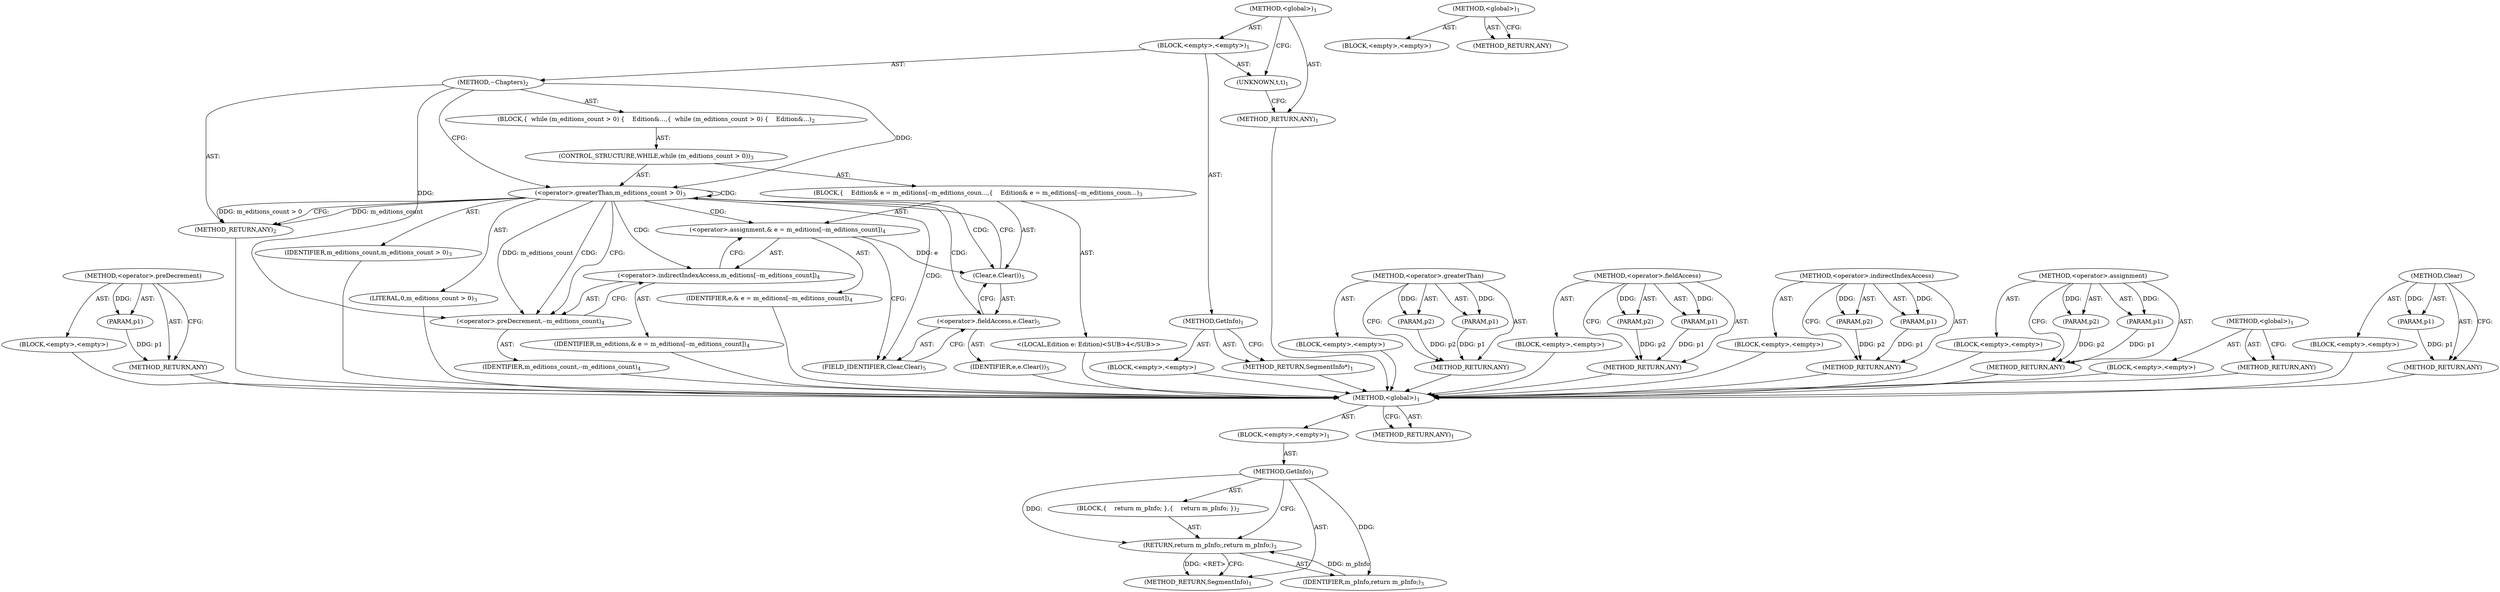digraph "Clear" {
vulnerable_6 [label=<(METHOD,&lt;global&gt;)<SUB>1</SUB>>];
vulnerable_7 [label=<(BLOCK,&lt;empty&gt;,&lt;empty&gt;)<SUB>1</SUB>>];
vulnerable_8 [label=<(METHOD,GetInfo)<SUB>1</SUB>>];
vulnerable_9 [label=<(BLOCK,{
    return m_pInfo;
 },{
    return m_pInfo;
 })<SUB>2</SUB>>];
vulnerable_10 [label=<(RETURN,return m_pInfo;,return m_pInfo;)<SUB>3</SUB>>];
vulnerable_11 [label=<(IDENTIFIER,m_pInfo,return m_pInfo;)<SUB>3</SUB>>];
vulnerable_12 [label=<(METHOD_RETURN,SegmentInfo)<SUB>1</SUB>>];
vulnerable_14 [label=<(METHOD_RETURN,ANY)<SUB>1</SUB>>];
vulnerable_23 [label=<(METHOD,&lt;global&gt;)<SUB>1</SUB>>];
vulnerable_24 [label=<(BLOCK,&lt;empty&gt;,&lt;empty&gt;)>];
vulnerable_25 [label=<(METHOD_RETURN,ANY)>];
fixed_67 [label=<(METHOD,&lt;operator&gt;.preDecrement)>];
fixed_68 [label=<(PARAM,p1)>];
fixed_69 [label=<(BLOCK,&lt;empty&gt;,&lt;empty&gt;)>];
fixed_70 [label=<(METHOD_RETURN,ANY)>];
fixed_6 [label=<(METHOD,&lt;global&gt;)<SUB>1</SUB>>];
fixed_7 [label=<(BLOCK,&lt;empty&gt;,&lt;empty&gt;)<SUB>1</SUB>>];
fixed_8 [label=<(METHOD,GetInfo)<SUB>1</SUB>>];
fixed_9 [label=<(BLOCK,&lt;empty&gt;,&lt;empty&gt;)>];
fixed_10 [label=<(METHOD_RETURN,SegmentInfo*)<SUB>1</SUB>>];
fixed_12 [label=<(UNKNOWN,t,t)<SUB>1</SUB>>];
fixed_13 [label=<(METHOD,~Chapters)<SUB>2</SUB>>];
fixed_14 [label=<(BLOCK,{
  while (m_editions_count &gt; 0) {
    Edition&amp;...,{
  while (m_editions_count &gt; 0) {
    Edition&amp;...)<SUB>2</SUB>>];
fixed_15 [label=<(CONTROL_STRUCTURE,WHILE,while (m_editions_count &gt; 0))<SUB>3</SUB>>];
fixed_16 [label=<(&lt;operator&gt;.greaterThan,m_editions_count &gt; 0)<SUB>3</SUB>>];
fixed_17 [label=<(IDENTIFIER,m_editions_count,m_editions_count &gt; 0)<SUB>3</SUB>>];
fixed_18 [label=<(LITERAL,0,m_editions_count &gt; 0)<SUB>3</SUB>>];
fixed_19 [label=<(BLOCK,{
    Edition&amp; e = m_editions[--m_editions_coun...,{
    Edition&amp; e = m_editions[--m_editions_coun...)<SUB>3</SUB>>];
fixed_20 [label="<(LOCAL,Edition e: Edition)<SUB>4</SUB>>"];
fixed_21 [label=<(&lt;operator&gt;.assignment,&amp; e = m_editions[--m_editions_count])<SUB>4</SUB>>];
fixed_22 [label=<(IDENTIFIER,e,&amp; e = m_editions[--m_editions_count])<SUB>4</SUB>>];
fixed_23 [label=<(&lt;operator&gt;.indirectIndexAccess,m_editions[--m_editions_count])<SUB>4</SUB>>];
fixed_24 [label=<(IDENTIFIER,m_editions,&amp; e = m_editions[--m_editions_count])<SUB>4</SUB>>];
fixed_25 [label=<(&lt;operator&gt;.preDecrement,--m_editions_count)<SUB>4</SUB>>];
fixed_26 [label=<(IDENTIFIER,m_editions_count,--m_editions_count)<SUB>4</SUB>>];
fixed_27 [label=<(Clear,e.Clear())<SUB>5</SUB>>];
fixed_28 [label=<(&lt;operator&gt;.fieldAccess,e.Clear)<SUB>5</SUB>>];
fixed_29 [label=<(IDENTIFIER,e,e.Clear())<SUB>5</SUB>>];
fixed_30 [label=<(FIELD_IDENTIFIER,Clear,Clear)<SUB>5</SUB>>];
fixed_31 [label=<(METHOD_RETURN,ANY)<SUB>2</SUB>>];
fixed_33 [label=<(METHOD_RETURN,ANY)<SUB>1</SUB>>];
fixed_52 [label=<(METHOD,&lt;operator&gt;.greaterThan)>];
fixed_53 [label=<(PARAM,p1)>];
fixed_54 [label=<(PARAM,p2)>];
fixed_55 [label=<(BLOCK,&lt;empty&gt;,&lt;empty&gt;)>];
fixed_56 [label=<(METHOD_RETURN,ANY)>];
fixed_75 [label=<(METHOD,&lt;operator&gt;.fieldAccess)>];
fixed_76 [label=<(PARAM,p1)>];
fixed_77 [label=<(PARAM,p2)>];
fixed_78 [label=<(BLOCK,&lt;empty&gt;,&lt;empty&gt;)>];
fixed_79 [label=<(METHOD_RETURN,ANY)>];
fixed_62 [label=<(METHOD,&lt;operator&gt;.indirectIndexAccess)>];
fixed_63 [label=<(PARAM,p1)>];
fixed_64 [label=<(PARAM,p2)>];
fixed_65 [label=<(BLOCK,&lt;empty&gt;,&lt;empty&gt;)>];
fixed_66 [label=<(METHOD_RETURN,ANY)>];
fixed_57 [label=<(METHOD,&lt;operator&gt;.assignment)>];
fixed_58 [label=<(PARAM,p1)>];
fixed_59 [label=<(PARAM,p2)>];
fixed_60 [label=<(BLOCK,&lt;empty&gt;,&lt;empty&gt;)>];
fixed_61 [label=<(METHOD_RETURN,ANY)>];
fixed_46 [label=<(METHOD,&lt;global&gt;)<SUB>1</SUB>>];
fixed_47 [label=<(BLOCK,&lt;empty&gt;,&lt;empty&gt;)>];
fixed_48 [label=<(METHOD_RETURN,ANY)>];
fixed_71 [label=<(METHOD,Clear)>];
fixed_72 [label=<(PARAM,p1)>];
fixed_73 [label=<(BLOCK,&lt;empty&gt;,&lt;empty&gt;)>];
fixed_74 [label=<(METHOD_RETURN,ANY)>];
vulnerable_6 -> vulnerable_7  [key=0, label="AST: "];
vulnerable_6 -> vulnerable_14  [key=0, label="AST: "];
vulnerable_6 -> vulnerable_14  [key=1, label="CFG: "];
vulnerable_7 -> vulnerable_8  [key=0, label="AST: "];
vulnerable_8 -> vulnerable_9  [key=0, label="AST: "];
vulnerable_8 -> vulnerable_12  [key=0, label="AST: "];
vulnerable_8 -> vulnerable_10  [key=0, label="CFG: "];
vulnerable_8 -> vulnerable_10  [key=1, label="DDG: "];
vulnerable_8 -> vulnerable_11  [key=0, label="DDG: "];
vulnerable_9 -> vulnerable_10  [key=0, label="AST: "];
vulnerable_10 -> vulnerable_11  [key=0, label="AST: "];
vulnerable_10 -> vulnerable_12  [key=0, label="CFG: "];
vulnerable_10 -> vulnerable_12  [key=1, label="DDG: &lt;RET&gt;"];
vulnerable_11 -> vulnerable_10  [key=0, label="DDG: m_pInfo"];
vulnerable_23 -> vulnerable_24  [key=0, label="AST: "];
vulnerable_23 -> vulnerable_25  [key=0, label="AST: "];
vulnerable_23 -> vulnerable_25  [key=1, label="CFG: "];
fixed_67 -> fixed_68  [key=0, label="AST: "];
fixed_67 -> fixed_68  [key=1, label="DDG: "];
fixed_67 -> fixed_69  [key=0, label="AST: "];
fixed_67 -> fixed_70  [key=0, label="AST: "];
fixed_67 -> fixed_70  [key=1, label="CFG: "];
fixed_68 -> fixed_70  [key=0, label="DDG: p1"];
fixed_69 -> vulnerable_6  [key=0];
fixed_70 -> vulnerable_6  [key=0];
fixed_6 -> fixed_7  [key=0, label="AST: "];
fixed_6 -> fixed_33  [key=0, label="AST: "];
fixed_6 -> fixed_12  [key=0, label="CFG: "];
fixed_7 -> fixed_8  [key=0, label="AST: "];
fixed_7 -> fixed_12  [key=0, label="AST: "];
fixed_7 -> fixed_13  [key=0, label="AST: "];
fixed_8 -> fixed_9  [key=0, label="AST: "];
fixed_8 -> fixed_10  [key=0, label="AST: "];
fixed_8 -> fixed_10  [key=1, label="CFG: "];
fixed_9 -> vulnerable_6  [key=0];
fixed_10 -> vulnerable_6  [key=0];
fixed_12 -> fixed_33  [key=0, label="CFG: "];
fixed_13 -> fixed_14  [key=0, label="AST: "];
fixed_13 -> fixed_31  [key=0, label="AST: "];
fixed_13 -> fixed_16  [key=0, label="CFG: "];
fixed_13 -> fixed_16  [key=1, label="DDG: "];
fixed_13 -> fixed_25  [key=0, label="DDG: "];
fixed_14 -> fixed_15  [key=0, label="AST: "];
fixed_15 -> fixed_16  [key=0, label="AST: "];
fixed_15 -> fixed_19  [key=0, label="AST: "];
fixed_16 -> fixed_17  [key=0, label="AST: "];
fixed_16 -> fixed_18  [key=0, label="AST: "];
fixed_16 -> fixed_31  [key=0, label="CFG: "];
fixed_16 -> fixed_31  [key=1, label="DDG: m_editions_count"];
fixed_16 -> fixed_31  [key=2, label="DDG: m_editions_count &gt; 0"];
fixed_16 -> fixed_25  [key=0, label="CFG: "];
fixed_16 -> fixed_25  [key=1, label="DDG: m_editions_count"];
fixed_16 -> fixed_25  [key=2, label="CDG: "];
fixed_16 -> fixed_16  [key=0, label="CDG: "];
fixed_16 -> fixed_30  [key=0, label="CDG: "];
fixed_16 -> fixed_21  [key=0, label="CDG: "];
fixed_16 -> fixed_23  [key=0, label="CDG: "];
fixed_16 -> fixed_28  [key=0, label="CDG: "];
fixed_16 -> fixed_27  [key=0, label="CDG: "];
fixed_17 -> vulnerable_6  [key=0];
fixed_18 -> vulnerable_6  [key=0];
fixed_19 -> fixed_20  [key=0, label="AST: "];
fixed_19 -> fixed_21  [key=0, label="AST: "];
fixed_19 -> fixed_27  [key=0, label="AST: "];
fixed_20 -> vulnerable_6  [key=0];
fixed_21 -> fixed_22  [key=0, label="AST: "];
fixed_21 -> fixed_23  [key=0, label="AST: "];
fixed_21 -> fixed_30  [key=0, label="CFG: "];
fixed_21 -> fixed_27  [key=0, label="DDG: e"];
fixed_22 -> vulnerable_6  [key=0];
fixed_23 -> fixed_24  [key=0, label="AST: "];
fixed_23 -> fixed_25  [key=0, label="AST: "];
fixed_23 -> fixed_21  [key=0, label="CFG: "];
fixed_24 -> vulnerable_6  [key=0];
fixed_25 -> fixed_26  [key=0, label="AST: "];
fixed_25 -> fixed_23  [key=0, label="CFG: "];
fixed_26 -> vulnerable_6  [key=0];
fixed_27 -> fixed_28  [key=0, label="AST: "];
fixed_27 -> fixed_16  [key=0, label="CFG: "];
fixed_28 -> fixed_29  [key=0, label="AST: "];
fixed_28 -> fixed_30  [key=0, label="AST: "];
fixed_28 -> fixed_27  [key=0, label="CFG: "];
fixed_29 -> vulnerable_6  [key=0];
fixed_30 -> fixed_28  [key=0, label="CFG: "];
fixed_31 -> vulnerable_6  [key=0];
fixed_33 -> vulnerable_6  [key=0];
fixed_52 -> fixed_53  [key=0, label="AST: "];
fixed_52 -> fixed_53  [key=1, label="DDG: "];
fixed_52 -> fixed_55  [key=0, label="AST: "];
fixed_52 -> fixed_54  [key=0, label="AST: "];
fixed_52 -> fixed_54  [key=1, label="DDG: "];
fixed_52 -> fixed_56  [key=0, label="AST: "];
fixed_52 -> fixed_56  [key=1, label="CFG: "];
fixed_53 -> fixed_56  [key=0, label="DDG: p1"];
fixed_54 -> fixed_56  [key=0, label="DDG: p2"];
fixed_55 -> vulnerable_6  [key=0];
fixed_56 -> vulnerable_6  [key=0];
fixed_75 -> fixed_76  [key=0, label="AST: "];
fixed_75 -> fixed_76  [key=1, label="DDG: "];
fixed_75 -> fixed_78  [key=0, label="AST: "];
fixed_75 -> fixed_77  [key=0, label="AST: "];
fixed_75 -> fixed_77  [key=1, label="DDG: "];
fixed_75 -> fixed_79  [key=0, label="AST: "];
fixed_75 -> fixed_79  [key=1, label="CFG: "];
fixed_76 -> fixed_79  [key=0, label="DDG: p1"];
fixed_77 -> fixed_79  [key=0, label="DDG: p2"];
fixed_78 -> vulnerable_6  [key=0];
fixed_79 -> vulnerable_6  [key=0];
fixed_62 -> fixed_63  [key=0, label="AST: "];
fixed_62 -> fixed_63  [key=1, label="DDG: "];
fixed_62 -> fixed_65  [key=0, label="AST: "];
fixed_62 -> fixed_64  [key=0, label="AST: "];
fixed_62 -> fixed_64  [key=1, label="DDG: "];
fixed_62 -> fixed_66  [key=0, label="AST: "];
fixed_62 -> fixed_66  [key=1, label="CFG: "];
fixed_63 -> fixed_66  [key=0, label="DDG: p1"];
fixed_64 -> fixed_66  [key=0, label="DDG: p2"];
fixed_65 -> vulnerable_6  [key=0];
fixed_66 -> vulnerable_6  [key=0];
fixed_57 -> fixed_58  [key=0, label="AST: "];
fixed_57 -> fixed_58  [key=1, label="DDG: "];
fixed_57 -> fixed_60  [key=0, label="AST: "];
fixed_57 -> fixed_59  [key=0, label="AST: "];
fixed_57 -> fixed_59  [key=1, label="DDG: "];
fixed_57 -> fixed_61  [key=0, label="AST: "];
fixed_57 -> fixed_61  [key=1, label="CFG: "];
fixed_58 -> fixed_61  [key=0, label="DDG: p1"];
fixed_59 -> fixed_61  [key=0, label="DDG: p2"];
fixed_60 -> vulnerable_6  [key=0];
fixed_61 -> vulnerable_6  [key=0];
fixed_46 -> fixed_47  [key=0, label="AST: "];
fixed_46 -> fixed_48  [key=0, label="AST: "];
fixed_46 -> fixed_48  [key=1, label="CFG: "];
fixed_47 -> vulnerable_6  [key=0];
fixed_48 -> vulnerable_6  [key=0];
fixed_71 -> fixed_72  [key=0, label="AST: "];
fixed_71 -> fixed_72  [key=1, label="DDG: "];
fixed_71 -> fixed_73  [key=0, label="AST: "];
fixed_71 -> fixed_74  [key=0, label="AST: "];
fixed_71 -> fixed_74  [key=1, label="CFG: "];
fixed_72 -> fixed_74  [key=0, label="DDG: p1"];
fixed_73 -> vulnerable_6  [key=0];
fixed_74 -> vulnerable_6  [key=0];
}
